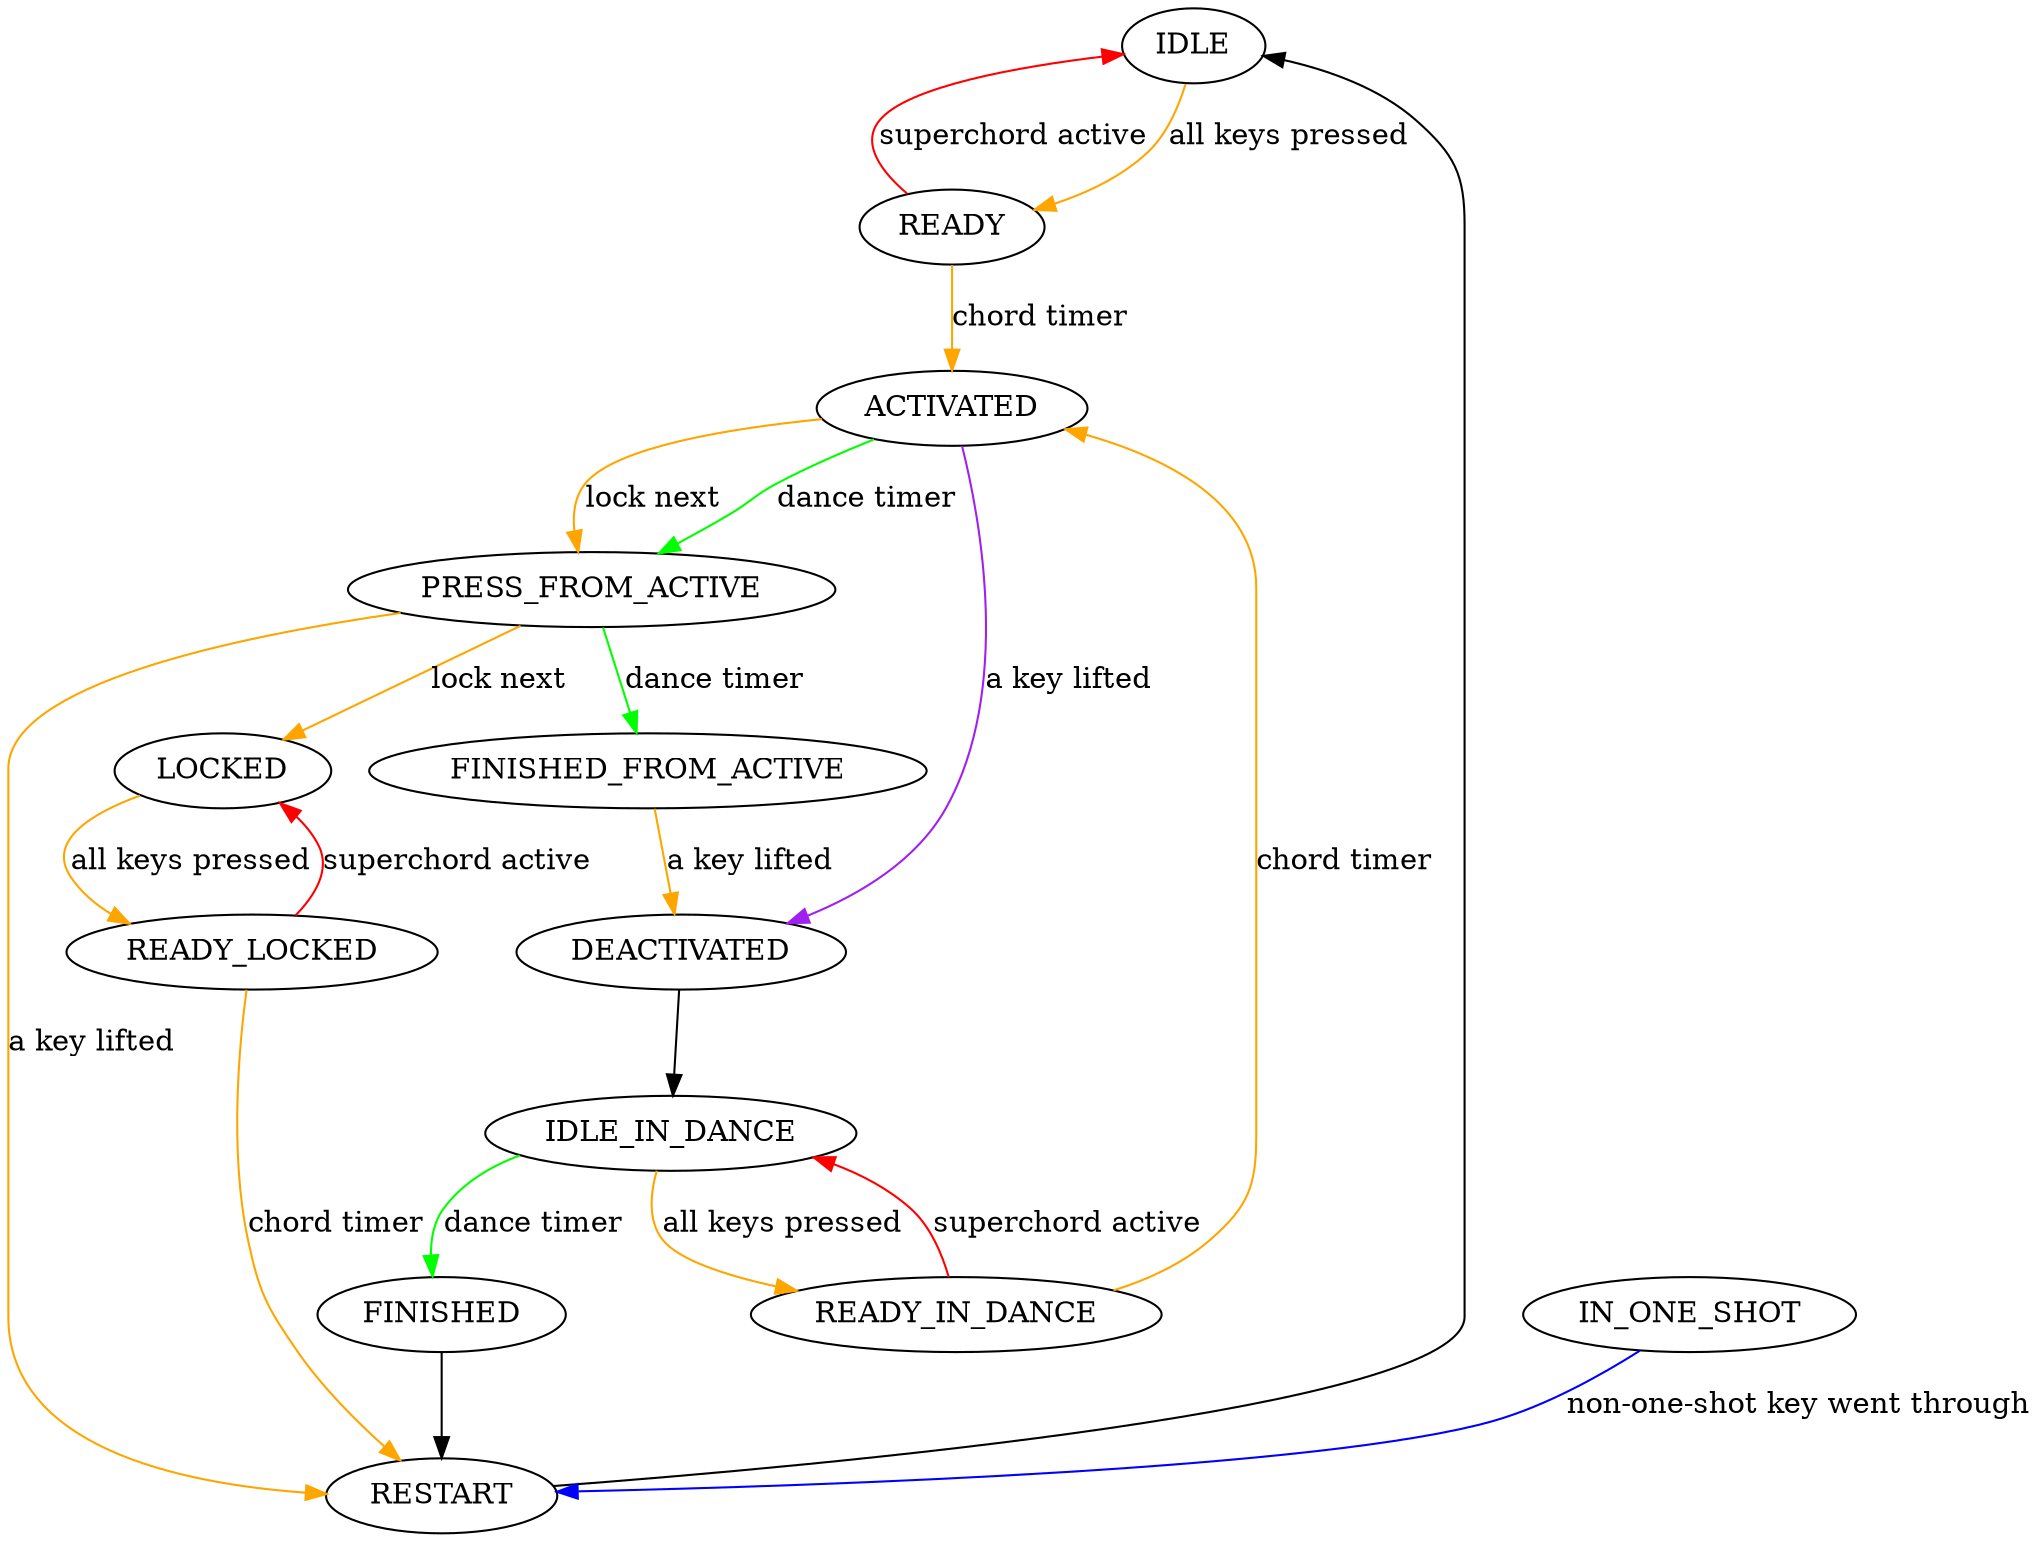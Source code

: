 digraph {
	IDLE
	READY
	ACTIVATED
	DEACTIVATED
	PRESS_FROM_ACTIVE
	FINISHED_FROM_ACTIVE
	IDLE_IN_DANCE
	READY_IN_DANCE
	FINISHED
	LOCKED
	READY_LOCKED
	RESTART
	IN_ONE_SHOT

	// common
	FINISHED -> RESTART;
	RESTART -> IDLE;
	DEACTIVATED -> IDLE_IN_DANCE;

	// kill_one_shots()
	IN_ONE_SHOT -> RESTART [label="non-one-shot key went through", color="blue"];
	
	// process_finished_dances()
	ACTIVATED -> PRESS_FROM_ACTIVE [label="dance timer", color="green"];
	IDLE_IN_DANCE -> FINISHED [label="dance timer", color="green"];
	PRESS_FROM_ACTIVE -> FINISHED_FROM_ACTIVE [label="dance timer", color="green"];

	// remove_subchords()
	READY -> IDLE [label="superchord active", color="red"];
	READY_IN_DANCE -> IDLE_IN_DANCE [label="superchord active", color="red"];
	READY_LOCKED -> LOCKED [label="superchord active", color="red"];

	// process_ready_chords()
	LOCKED -> READY_LOCKED [label="all keys pressed", color="orange"];
	IDLE -> READY [label="all keys pressed", color="orange"];
	IDLE_IN_DANCE -> READY_IN_DANCE [label="all keys pressed", color="orange"];

	READY_LOCKED -> RESTART [label="chord timer", color="orange"];
	READY -> ACTIVATED [label="chord timer", color="orange"];
	READY_IN_DANCE -> ACTIVATED [label="chord timer", color="orange"];
	ACTIVATED -> PRESS_FROM_ACTIVE [label="lock next", color="orange"];
	PRESS_FROM_ACTIVE -> LOCKED [label="lock next", color="orange"];

	// deactivate_active_chords()
	ACTIVATED -> DEACTIVATED [label="a key lifted", color="purple"];
	PRESS_FROM_ACTIVE -> RESTART [label="a key lifted", color="orange"];
	FINISHED_FROM_ACTIVE -> DEACTIVATED [label="a key lifted", color="orange"];
}